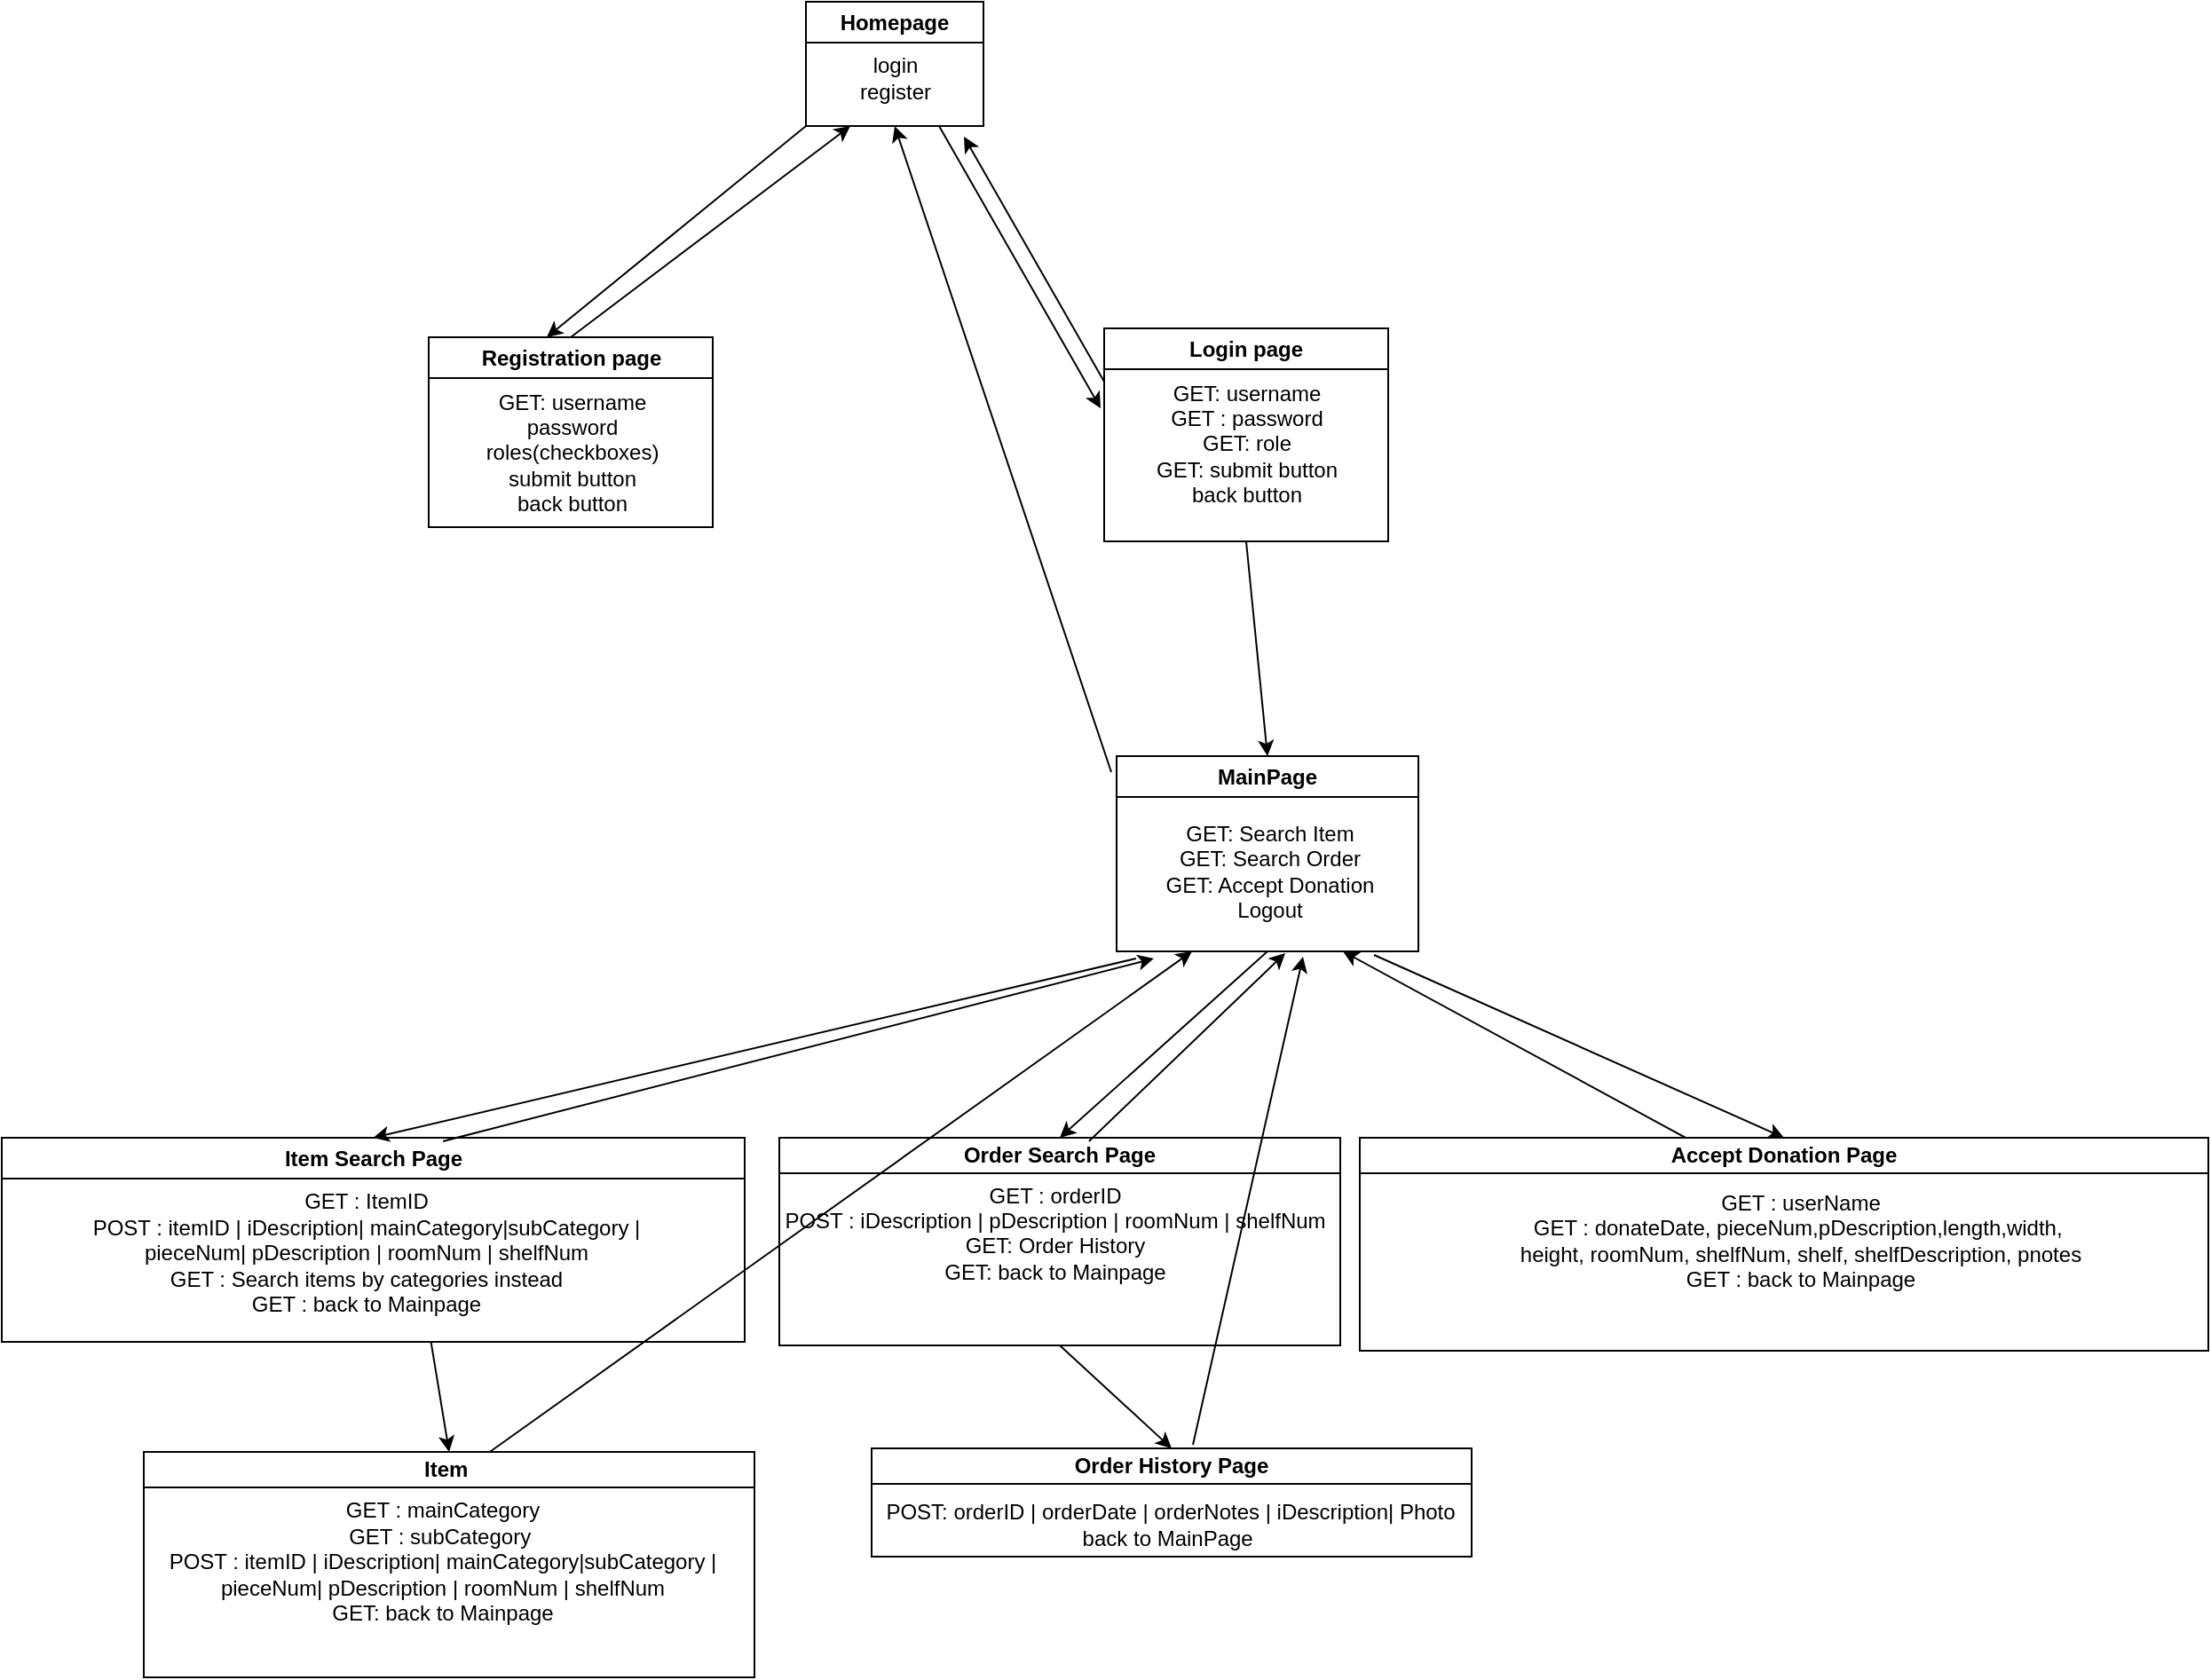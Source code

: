 <mxfile version="24.8.2">
  <diagram name="Page-1" id="0nC-JpmLCHuL_rKdOs45">
    <mxGraphModel dx="1990" dy="1408" grid="0" gridSize="10" guides="1" tooltips="1" connect="1" arrows="1" fold="1" page="0" pageScale="1" pageWidth="827" pageHeight="1169" math="0" shadow="0">
      <root>
        <mxCell id="0" />
        <mxCell id="1" parent="0" />
        <mxCell id="tMokqXVYWuJxUuCDK6tM-2" value="Homepage" style="swimlane;whiteSpace=wrap;html=1;" vertex="1" parent="1">
          <mxGeometry x="326" y="-238" width="100" height="70" as="geometry" />
        </mxCell>
        <mxCell id="tMokqXVYWuJxUuCDK6tM-3" value="login&lt;div&gt;register&lt;/div&gt;" style="text;html=1;align=center;verticalAlign=middle;resizable=0;points=[];autosize=1;strokeColor=none;fillColor=none;" vertex="1" parent="tMokqXVYWuJxUuCDK6tM-2">
          <mxGeometry x="20" y="23" width="60" height="40" as="geometry" />
        </mxCell>
        <mxCell id="tMokqXVYWuJxUuCDK6tM-4" value="Registration page" style="swimlane;whiteSpace=wrap;html=1;" vertex="1" parent="1">
          <mxGeometry x="113.5" y="-48.98" width="160" height="107" as="geometry" />
        </mxCell>
        <mxCell id="tMokqXVYWuJxUuCDK6tM-5" value="GET: username&lt;div&gt;password&lt;/div&gt;&lt;div&gt;roles(checkboxes)&lt;/div&gt;&lt;div&gt;submit button&lt;/div&gt;&lt;div&gt;back button&lt;/div&gt;" style="text;html=1;align=center;verticalAlign=middle;resizable=0;points=[];autosize=1;strokeColor=none;fillColor=none;" vertex="1" parent="tMokqXVYWuJxUuCDK6tM-4">
          <mxGeometry x="23" y="23" width="115" height="84" as="geometry" />
        </mxCell>
        <mxCell id="tMokqXVYWuJxUuCDK6tM-6" value="Login page" style="swimlane;whiteSpace=wrap;html=1;" vertex="1" parent="1">
          <mxGeometry x="494" y="-54" width="160" height="120" as="geometry" />
        </mxCell>
        <mxCell id="tMokqXVYWuJxUuCDK6tM-7" value="GET: username&lt;div&gt;GET : password&lt;/div&gt;&lt;div&gt;GET: role&lt;/div&gt;&lt;div&gt;GET: submit button&lt;/div&gt;&lt;div&gt;back button&lt;/div&gt;" style="text;html=1;align=center;verticalAlign=middle;resizable=0;points=[];autosize=1;strokeColor=none;fillColor=none;" vertex="1" parent="tMokqXVYWuJxUuCDK6tM-6">
          <mxGeometry x="20" y="23" width="120" height="84" as="geometry" />
        </mxCell>
        <mxCell id="tMokqXVYWuJxUuCDK6tM-8" value="MainPage" style="swimlane;whiteSpace=wrap;html=1;" vertex="1" parent="1">
          <mxGeometry x="501" y="187" width="170" height="110" as="geometry" />
        </mxCell>
        <mxCell id="tMokqXVYWuJxUuCDK6tM-9" value="GET: Search Item&lt;br&gt;GET: Search Order&lt;br&gt;GET: Accept Donation&lt;div&gt;Logout&lt;/div&gt;" style="text;html=1;align=center;verticalAlign=middle;resizable=0;points=[];autosize=1;strokeColor=none;fillColor=none;" vertex="1" parent="tMokqXVYWuJxUuCDK6tM-8">
          <mxGeometry x="18" y="30" width="135" height="70" as="geometry" />
        </mxCell>
        <mxCell id="tMokqXVYWuJxUuCDK6tM-11" value="Item Search Page" style="swimlane;whiteSpace=wrap;html=1;" vertex="1" parent="1">
          <mxGeometry x="-127" y="402" width="418.5" height="115" as="geometry" />
        </mxCell>
        <mxCell id="tMokqXVYWuJxUuCDK6tM-12" value="GET : ItemID&lt;div&gt;POST : itemID | iDescription| mainCategory|subCategory |&lt;/div&gt;&lt;div&gt;pieceNum| pDescription | roomNum | shelfNum&lt;/div&gt;&lt;div&gt;GET : Search items by categories instead&lt;/div&gt;&lt;div&gt;GET : back to Mainpage&lt;/div&gt;&lt;div&gt;&lt;br&gt;&lt;/div&gt;" style="text;html=1;align=center;verticalAlign=middle;resizable=0;points=[];autosize=1;strokeColor=none;fillColor=none;" vertex="1" parent="tMokqXVYWuJxUuCDK6tM-11">
          <mxGeometry x="42" y="23" width="326" height="98" as="geometry" />
        </mxCell>
        <mxCell id="tMokqXVYWuJxUuCDK6tM-13" value="Order Search Page" style="swimlane;whiteSpace=wrap;html=1;startSize=20;" vertex="1" parent="1">
          <mxGeometry x="311" y="402" width="316" height="117" as="geometry" />
        </mxCell>
        <mxCell id="tMokqXVYWuJxUuCDK6tM-14" value="GET : orderID&lt;div&gt;POST : iDescription | pDescription | roomNum | shelfNum&lt;/div&gt;&lt;div&gt;GET: Order History&lt;/div&gt;&lt;div&gt;&lt;div&gt;GET: back to Mainpage&lt;/div&gt;&lt;div&gt;&lt;br&gt;&lt;/div&gt;&lt;/div&gt;" style="text;html=1;align=center;verticalAlign=middle;resizable=0;points=[];autosize=1;strokeColor=none;fillColor=none;" vertex="1" parent="tMokqXVYWuJxUuCDK6tM-13">
          <mxGeometry x="-7" y="19" width="323" height="84" as="geometry" />
        </mxCell>
        <mxCell id="tMokqXVYWuJxUuCDK6tM-15" value="Accept Donation Page" style="swimlane;whiteSpace=wrap;html=1;startSize=20;" vertex="1" parent="1">
          <mxGeometry x="638" y="402" width="478" height="120" as="geometry" />
        </mxCell>
        <mxCell id="tMokqXVYWuJxUuCDK6tM-16" value="&lt;div&gt;GET : userName&lt;/div&gt;&lt;div&gt;GET : donateDate,&amp;nbsp;pieceNum,pDescription,length,width,&amp;nbsp;&lt;/div&gt;&lt;div&gt;height, roomNum, shelfNum, shelf, shelfDescription, pnotes&lt;/div&gt;&lt;div&gt;GET : back to Mainpage&lt;/div&gt;" style="text;html=1;align=center;verticalAlign=middle;resizable=0;points=[];autosize=1;strokeColor=none;fillColor=none;" vertex="1" parent="tMokqXVYWuJxUuCDK6tM-15">
          <mxGeometry x="81" y="23" width="334" height="70" as="geometry" />
        </mxCell>
        <mxCell id="tMokqXVYWuJxUuCDK6tM-17" value="Order History Page" style="swimlane;whiteSpace=wrap;html=1;startSize=20;" vertex="1" parent="1">
          <mxGeometry x="363" y="577" width="338" height="61" as="geometry" />
        </mxCell>
        <mxCell id="tMokqXVYWuJxUuCDK6tM-21" value="" style="endArrow=classic;html=1;rounded=0;exitX=0;exitY=1;exitDx=0;exitDy=0;" edge="1" parent="1" source="tMokqXVYWuJxUuCDK6tM-2">
          <mxGeometry width="50" height="50" relative="1" as="geometry">
            <mxPoint x="19.5" y="66.0" as="sourcePoint" />
            <mxPoint x="180" y="-49" as="targetPoint" />
          </mxGeometry>
        </mxCell>
        <mxCell id="tMokqXVYWuJxUuCDK6tM-22" value="" style="endArrow=classic;html=1;rounded=0;exitX=0.5;exitY=0;exitDx=0;exitDy=0;entryX=0.25;entryY=1;entryDx=0;entryDy=0;" edge="1" parent="1" source="tMokqXVYWuJxUuCDK6tM-4" target="tMokqXVYWuJxUuCDK6tM-2">
          <mxGeometry width="50" height="50" relative="1" as="geometry">
            <mxPoint x="696" y="87" as="sourcePoint" />
            <mxPoint x="491" y="-198" as="targetPoint" />
          </mxGeometry>
        </mxCell>
        <mxCell id="tMokqXVYWuJxUuCDK6tM-23" value="" style="endArrow=classic;html=1;rounded=0;exitX=0.75;exitY=1;exitDx=0;exitDy=0;" edge="1" parent="1" source="tMokqXVYWuJxUuCDK6tM-2">
          <mxGeometry width="50" height="50" relative="1" as="geometry">
            <mxPoint x="696" y="87" as="sourcePoint" />
            <mxPoint x="492" y="-9" as="targetPoint" />
          </mxGeometry>
        </mxCell>
        <mxCell id="tMokqXVYWuJxUuCDK6tM-24" value="" style="endArrow=classic;html=1;rounded=0;exitX=0;exitY=0.25;exitDx=0;exitDy=0;" edge="1" parent="1" source="tMokqXVYWuJxUuCDK6tM-6">
          <mxGeometry width="50" height="50" relative="1" as="geometry">
            <mxPoint x="491" y="26" as="sourcePoint" />
            <mxPoint x="415" y="-162" as="targetPoint" />
          </mxGeometry>
        </mxCell>
        <mxCell id="tMokqXVYWuJxUuCDK6tM-25" value="" style="endArrow=classic;html=1;rounded=0;entryX=0.5;entryY=0;entryDx=0;entryDy=0;exitX=0.5;exitY=1;exitDx=0;exitDy=0;" edge="1" parent="1" source="tMokqXVYWuJxUuCDK6tM-6" target="tMokqXVYWuJxUuCDK6tM-8">
          <mxGeometry width="50" height="50" relative="1" as="geometry">
            <mxPoint x="375" y="331" as="sourcePoint" />
            <mxPoint x="425" y="281" as="targetPoint" />
          </mxGeometry>
        </mxCell>
        <mxCell id="tMokqXVYWuJxUuCDK6tM-26" value="" style="endArrow=classic;html=1;rounded=0;entryX=0.5;entryY=1;entryDx=0;entryDy=0;" edge="1" parent="1" target="tMokqXVYWuJxUuCDK6tM-2">
          <mxGeometry width="50" height="50" relative="1" as="geometry">
            <mxPoint x="498" y="196" as="sourcePoint" />
            <mxPoint x="425" y="281" as="targetPoint" />
          </mxGeometry>
        </mxCell>
        <mxCell id="tMokqXVYWuJxUuCDK6tM-27" value="" style="endArrow=classic;html=1;rounded=0;entryX=0.5;entryY=0;entryDx=0;entryDy=0;" edge="1" parent="1" target="tMokqXVYWuJxUuCDK6tM-11">
          <mxGeometry width="50" height="50" relative="1" as="geometry">
            <mxPoint x="512" y="301" as="sourcePoint" />
            <mxPoint x="159" y="408" as="targetPoint" />
          </mxGeometry>
        </mxCell>
        <mxCell id="tMokqXVYWuJxUuCDK6tM-28" value="" style="endArrow=classic;html=1;rounded=0;entryX=0.5;entryY=0;entryDx=0;entryDy=0;exitX=0.5;exitY=1;exitDx=0;exitDy=0;" edge="1" parent="1" source="tMokqXVYWuJxUuCDK6tM-8" target="tMokqXVYWuJxUuCDK6tM-13">
          <mxGeometry width="50" height="50" relative="1" as="geometry">
            <mxPoint x="522" y="311" as="sourcePoint" />
            <mxPoint x="380" y="412" as="targetPoint" />
          </mxGeometry>
        </mxCell>
        <mxCell id="tMokqXVYWuJxUuCDK6tM-29" value="" style="endArrow=classic;html=1;rounded=0;entryX=0.5;entryY=0;entryDx=0;entryDy=0;" edge="1" parent="1" target="tMokqXVYWuJxUuCDK6tM-15">
          <mxGeometry width="50" height="50" relative="1" as="geometry">
            <mxPoint x="646" y="299" as="sourcePoint" />
            <mxPoint x="605" y="412" as="targetPoint" />
          </mxGeometry>
        </mxCell>
        <mxCell id="tMokqXVYWuJxUuCDK6tM-30" value="" style="endArrow=classic;html=1;rounded=0;exitX=0.594;exitY=0.017;exitDx=0;exitDy=0;exitPerimeter=0;" edge="1" parent="1" source="tMokqXVYWuJxUuCDK6tM-11">
          <mxGeometry width="50" height="50" relative="1" as="geometry">
            <mxPoint x="493" y="535" as="sourcePoint" />
            <mxPoint x="522" y="301" as="targetPoint" />
          </mxGeometry>
        </mxCell>
        <mxCell id="tMokqXVYWuJxUuCDK6tM-31" value="" style="endArrow=classic;html=1;rounded=0;exitX=0.384;exitY=0;exitDx=0;exitDy=0;exitPerimeter=0;entryX=0.75;entryY=1;entryDx=0;entryDy=0;" edge="1" parent="1" source="tMokqXVYWuJxUuCDK6tM-15" target="tMokqXVYWuJxUuCDK6tM-8">
          <mxGeometry width="50" height="50" relative="1" as="geometry">
            <mxPoint x="396" y="414" as="sourcePoint" />
            <mxPoint x="532" y="311" as="targetPoint" />
          </mxGeometry>
        </mxCell>
        <mxCell id="tMokqXVYWuJxUuCDK6tM-32" value="" style="endArrow=classic;html=1;rounded=0;exitX=0.552;exitY=0.017;exitDx=0;exitDy=0;exitPerimeter=0;" edge="1" parent="1" source="tMokqXVYWuJxUuCDK6tM-13">
          <mxGeometry width="50" height="50" relative="1" as="geometry">
            <mxPoint x="818" y="412" as="sourcePoint" />
            <mxPoint x="596" y="298" as="targetPoint" />
          </mxGeometry>
        </mxCell>
        <mxCell id="tMokqXVYWuJxUuCDK6tM-33" value="" style="endArrow=classic;html=1;rounded=0;exitX=0.5;exitY=1;exitDx=0;exitDy=0;entryX=0.5;entryY=0;entryDx=0;entryDy=0;" edge="1" parent="1" source="tMokqXVYWuJxUuCDK6tM-13" target="tMokqXVYWuJxUuCDK6tM-17">
          <mxGeometry width="50" height="50" relative="1" as="geometry">
            <mxPoint x="493" y="629" as="sourcePoint" />
            <mxPoint x="543" y="579" as="targetPoint" />
          </mxGeometry>
        </mxCell>
        <mxCell id="tMokqXVYWuJxUuCDK6tM-35" value="POST: orderID | orderDate | orderNotes | iDescription| Photo&lt;div&gt;back to MainPage&amp;nbsp;&lt;/div&gt;" style="text;html=1;align=center;verticalAlign=middle;resizable=0;points=[];autosize=1;strokeColor=none;fillColor=none;" vertex="1" parent="1">
          <mxGeometry x="361" y="599" width="339" height="41" as="geometry" />
        </mxCell>
        <mxCell id="tMokqXVYWuJxUuCDK6tM-36" value="" style="endArrow=classic;html=1;rounded=0;" edge="1" parent="1">
          <mxGeometry width="50" height="50" relative="1" as="geometry">
            <mxPoint x="544" y="575" as="sourcePoint" />
            <mxPoint x="606" y="300" as="targetPoint" />
          </mxGeometry>
        </mxCell>
        <mxCell id="tMokqXVYWuJxUuCDK6tM-38" value="Item&amp;nbsp;" style="swimlane;whiteSpace=wrap;html=1;startSize=20;" vertex="1" parent="1">
          <mxGeometry x="-47" y="579" width="344" height="127" as="geometry" />
        </mxCell>
        <mxCell id="tMokqXVYWuJxUuCDK6tM-37" value="GET : mainCategory&lt;div&gt;GET : subCategory&amp;nbsp;&lt;br&gt;&lt;div&gt;&lt;div&gt;POST : itemID | iDescription| mainCategory|subCategory |&lt;/div&gt;&lt;div&gt;pieceNum| pDescription | roomNum | shelfNum&lt;/div&gt;&lt;/div&gt;&lt;div&gt;&lt;span style=&quot;background-color: initial;&quot;&gt;GET: back to Mainpage&lt;/span&gt;&lt;/div&gt;&lt;div&gt;&lt;br&gt;&lt;/div&gt;&lt;/div&gt;" style="text;html=1;align=center;verticalAlign=middle;resizable=0;points=[];autosize=1;strokeColor=none;fillColor=none;" vertex="1" parent="tMokqXVYWuJxUuCDK6tM-38">
          <mxGeometry x="5" y="20" width="326" height="98" as="geometry" />
        </mxCell>
        <mxCell id="tMokqXVYWuJxUuCDK6tM-39" value="" style="endArrow=classic;html=1;rounded=0;exitX=0.613;exitY=0.942;exitDx=0;exitDy=0;exitPerimeter=0;entryX=0.5;entryY=0;entryDx=0;entryDy=0;" edge="1" parent="1" source="tMokqXVYWuJxUuCDK6tM-12" target="tMokqXVYWuJxUuCDK6tM-38">
          <mxGeometry width="50" height="50" relative="1" as="geometry">
            <mxPoint x="641" y="318" as="sourcePoint" />
            <mxPoint x="691" y="268" as="targetPoint" />
          </mxGeometry>
        </mxCell>
        <mxCell id="tMokqXVYWuJxUuCDK6tM-40" value="" style="endArrow=classic;html=1;rounded=0;entryX=0.25;entryY=1;entryDx=0;entryDy=0;exitX=0.566;exitY=0.001;exitDx=0;exitDy=0;exitPerimeter=0;" edge="1" parent="1" source="tMokqXVYWuJxUuCDK6tM-38" target="tMokqXVYWuJxUuCDK6tM-8">
          <mxGeometry width="50" height="50" relative="1" as="geometry">
            <mxPoint x="641" y="318" as="sourcePoint" />
            <mxPoint x="691" y="268" as="targetPoint" />
          </mxGeometry>
        </mxCell>
      </root>
    </mxGraphModel>
  </diagram>
</mxfile>
